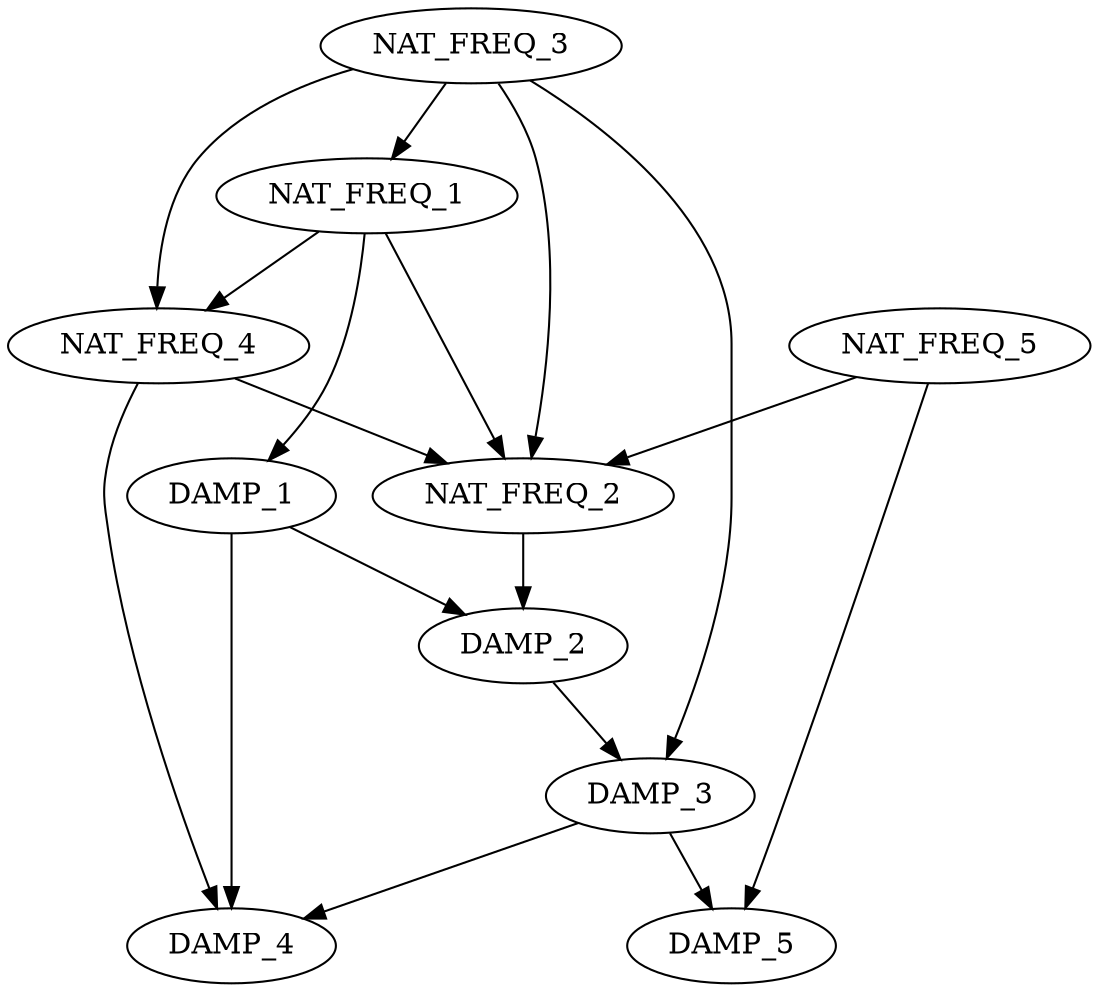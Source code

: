 strict digraph "" {
	NAT_FREQ_1 -> NAT_FREQ_2;
	NAT_FREQ_1 -> NAT_FREQ_4;
	NAT_FREQ_1 -> DAMP_1;
	NAT_FREQ_2 -> DAMP_2;
	NAT_FREQ_3 -> NAT_FREQ_1;
	NAT_FREQ_3 -> NAT_FREQ_2;
	NAT_FREQ_3 -> NAT_FREQ_4;
	NAT_FREQ_3 -> DAMP_3;
	NAT_FREQ_4 -> NAT_FREQ_2;
	NAT_FREQ_4 -> DAMP_4;
	NAT_FREQ_5 -> NAT_FREQ_2;
	NAT_FREQ_5 -> DAMP_5;
	DAMP_1 -> DAMP_2;
	DAMP_1 -> DAMP_4;
	DAMP_2 -> DAMP_3;
	DAMP_3 -> DAMP_4;
	DAMP_3 -> DAMP_5;
}
